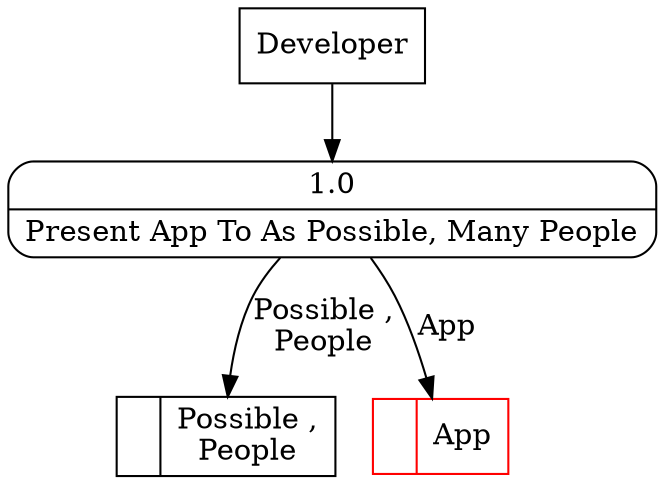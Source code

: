 digraph dfd2{ 
node[shape=record]
200 [label="<f0>  |<f1> Possible ,\nPeople " ];
201 [label="<f0>  |<f1> App " color=red];
202 [label="Developer" shape=box];
203 [label="{<f0> 1.0|<f1> Present App To As Possible, Many People }" shape=Mrecord];
202 -> 203
203 -> 201 [label="App"]
203 -> 200 [label="Possible ,\nPeople"]
}